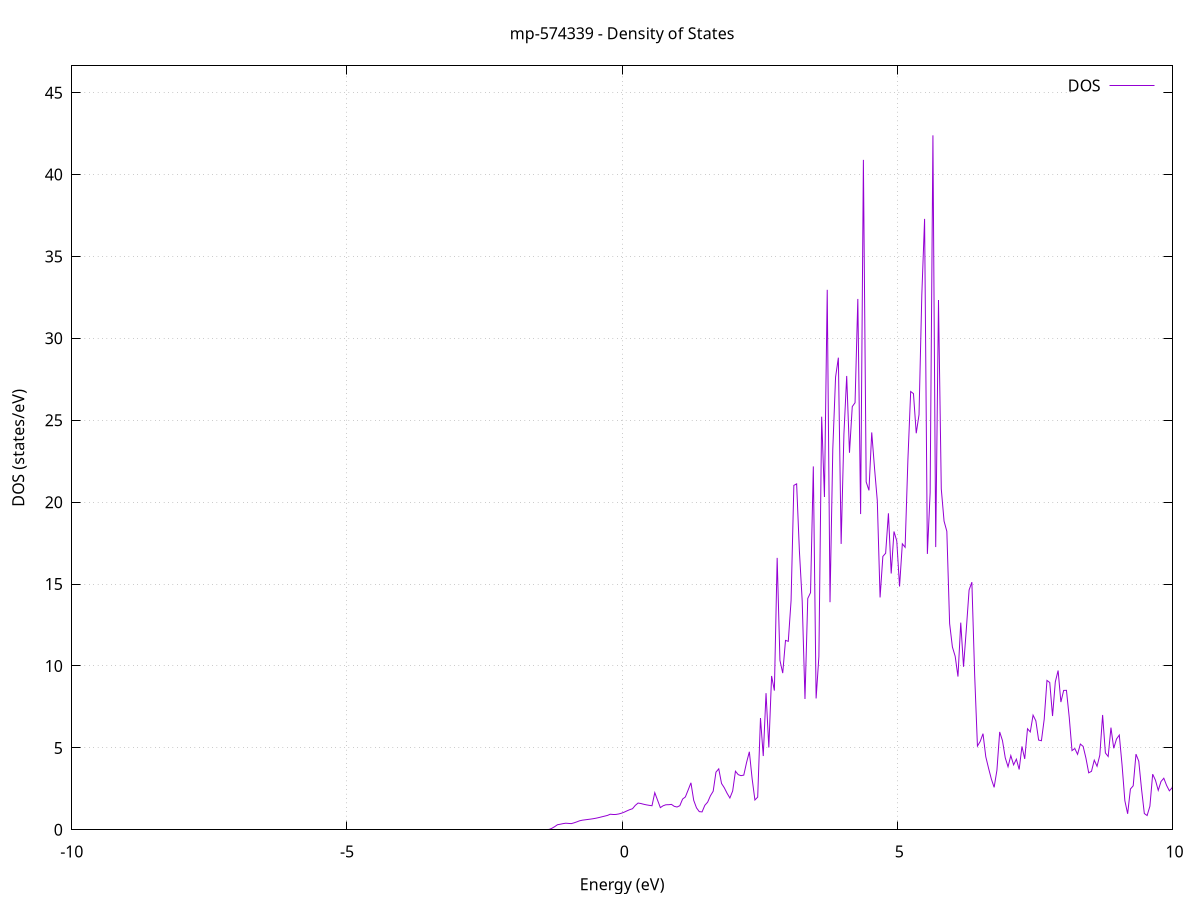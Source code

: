 set title 'mp-574339 - Density of States'
set xlabel 'Energy (eV)'
set ylabel 'DOS (states/eV)'
set grid
set xrange [-10:10]
set yrange [0:46.635]
set xzeroaxis lt -1
set terminal png size 800,600
set output 'mp-574339_dos_gnuplot.png'
plot '-' using 1:2 with lines title 'DOS'
-61.876600 0.000000
-61.826100 0.000000
-61.775500 0.000000
-61.725000 0.000000
-61.674500 0.000000
-61.623900 0.000000
-61.573400 0.000000
-61.522800 0.000000
-61.472300 0.000000
-61.421800 0.000000
-61.371200 0.000000
-61.320700 0.000000
-61.270100 0.000000
-61.219600 0.000000
-61.169000 0.000000
-61.118500 0.000000
-61.068000 0.000000
-61.017400 0.000000
-60.966900 0.000000
-60.916300 0.000000
-60.865800 0.000000
-60.815300 0.000000
-60.764700 0.000000
-60.714200 0.000000
-60.663600 0.000000
-60.613100 0.000000
-60.562500 0.000000
-60.512000 0.000000
-60.461500 0.000000
-60.410900 0.000000
-60.360400 0.000000
-60.309800 0.000000
-60.259300 0.000000
-60.208800 0.000000
-60.158200 0.000000
-60.107700 0.000000
-60.057100 0.000000
-60.006600 0.000000
-59.956000 0.000000
-59.905500 0.000000
-59.855000 0.000000
-59.804400 0.000000
-59.753900 0.000000
-59.703300 0.000000
-59.652800 0.000000
-59.602300 0.000000
-59.551700 0.000000
-59.501200 0.000000
-59.450600 0.000000
-59.400100 0.000000
-59.349500 0.000000
-59.299000 0.000000
-59.248500 0.000000
-59.197900 0.000000
-59.147400 0.000000
-59.096800 0.000000
-59.046300 0.000000
-58.995800 0.000000
-58.945200 0.000000
-58.894700 0.000000
-58.844100 0.000000
-58.793600 0.000000
-58.743000 0.000000
-58.692500 0.000000
-58.642000 0.000000
-58.591400 0.000000
-58.540900 0.000000
-58.490300 0.000000
-58.439800 0.000000
-58.389300 0.000000
-58.338700 0.000000
-58.288200 0.000000
-58.237600 0.000000
-58.187100 0.000000
-58.136500 0.000000
-58.086000 0.000000
-58.035500 0.000000
-57.984900 0.000000
-57.934400 0.000000
-57.883800 0.000000
-57.833300 0.000000
-57.782800 0.000000
-57.732200 0.000000
-57.681700 0.000000
-57.631100 0.000000
-57.580600 0.000000
-57.530000 0.000000
-57.479500 0.000000
-57.429000 0.000000
-57.378400 0.000000
-57.327900 0.000000
-57.277300 0.000000
-57.226800 0.000000
-57.176300 0.000000
-57.125700 82.430600
-57.075200 22.345100
-57.024600 146.487700
-56.974100 21.122300
-56.923500 220.171600
-56.873000 187.446900
-56.822500 0.000000
-56.771900 59.800600
-56.721400 0.000000
-56.670800 0.000000
-56.620300 0.000000
-56.569800 0.000000
-56.519200 0.000000
-56.468700 0.000000
-56.418100 0.000000
-56.367600 0.000000
-56.317000 0.000000
-56.266500 0.000000
-56.216000 0.000000
-56.165400 0.000000
-56.114900 0.000000
-56.064300 0.000000
-56.013800 0.000000
-55.963300 0.000000
-55.912700 0.000000
-55.862200 0.000000
-55.811600 0.000000
-55.761100 0.000000
-55.710500 0.000000
-55.660000 0.000000
-55.609500 0.000000
-55.558900 0.000000
-55.508400 0.000000
-55.457800 0.000000
-55.407300 0.000000
-55.356800 0.000000
-55.306200 0.000000
-55.255700 0.000000
-55.205100 0.000000
-55.154600 0.000000
-55.104000 0.000000
-55.053500 0.000000
-55.003000 0.000000
-54.952400 0.000000
-54.901900 0.000000
-54.851300 0.000000
-54.800800 0.000000
-54.750300 0.000000
-54.699700 0.000000
-54.649200 0.000000
-54.598600 0.000000
-54.548100 0.000000
-54.497500 0.000000
-54.447000 0.000000
-54.396500 0.000000
-54.345900 0.000000
-54.295400 0.000000
-54.244800 0.000000
-54.194300 0.000000
-54.143800 0.000000
-54.093200 0.000000
-54.042700 0.000000
-53.992100 0.000000
-53.941600 0.000000
-53.891000 0.000000
-53.840500 0.000000
-53.790000 0.000000
-53.739400 0.000000
-53.688900 0.000000
-53.638300 0.000000
-53.587800 0.000000
-53.537300 0.000000
-53.486700 0.000000
-53.436200 0.000000
-53.385600 0.000000
-53.335100 0.000000
-53.284500 0.000000
-53.234000 0.000000
-53.183500 0.000000
-53.132900 0.000000
-53.082400 0.000000
-53.031800 0.000000
-52.981300 0.000000
-52.930800 0.000000
-52.880200 0.000000
-52.829700 0.000000
-52.779100 0.000000
-52.728600 0.000000
-52.678000 0.000000
-52.627500 0.000000
-52.577000 0.000000
-52.526400 0.000000
-52.475900 0.000000
-52.425300 0.000000
-52.374800 0.000000
-52.324300 0.000000
-52.273700 0.000000
-52.223200 0.000000
-52.172600 0.000000
-52.122100 0.000000
-52.071500 0.000000
-52.021000 0.000000
-51.970500 0.000000
-51.919900 0.000000
-51.869400 0.000000
-51.818800 0.000000
-51.768300 0.000000
-51.717800 0.000000
-51.667200 0.000000
-51.616700 0.000000
-51.566100 0.000000
-51.515600 0.000000
-51.465000 0.000000
-51.414500 0.000000
-51.364000 0.000000
-51.313400 0.000000
-51.262900 0.000000
-51.212300 0.000000
-51.161800 0.000000
-51.111300 0.000000
-51.060700 0.000000
-51.010200 0.000000
-50.959600 0.000000
-50.909100 0.000000
-50.858500 0.000000
-50.808000 0.000000
-50.757500 0.000000
-50.706900 0.000000
-50.656400 0.000000
-50.605800 0.000000
-50.555300 0.000000
-50.504800 0.000000
-50.454200 0.000000
-50.403700 0.000000
-50.353100 0.000000
-50.302600 0.000000
-50.252000 0.000000
-50.201500 0.000000
-50.151000 0.000000
-50.100400 0.000000
-50.049900 0.000000
-49.999300 0.000000
-49.948800 0.000000
-49.898300 0.000000
-49.847700 0.000000
-49.797200 0.000000
-49.746600 0.000000
-49.696100 0.000000
-49.645500 0.000000
-49.595000 0.000000
-49.544500 0.000000
-49.493900 0.000000
-49.443400 0.000000
-49.392800 0.000000
-49.342300 0.000000
-49.291800 0.000000
-49.241200 0.000000
-49.190700 0.000000
-49.140100 0.000000
-49.089600 0.000000
-49.039000 0.000000
-48.988500 0.000000
-48.938000 0.000000
-48.887400 0.000000
-48.836900 0.000000
-48.786300 0.000000
-48.735800 0.000000
-48.685300 0.000000
-48.634700 0.000000
-48.584200 0.000000
-48.533600 0.000000
-48.483100 0.000000
-48.432500 0.000000
-48.382000 0.000000
-48.331500 0.000000
-48.280900 0.000000
-48.230400 0.000000
-48.179800 0.000000
-48.129300 0.000000
-48.078800 0.000000
-48.028200 0.000000
-47.977700 0.000000
-47.927100 0.000000
-47.876600 0.000000
-47.826000 0.000000
-47.775500 0.000000
-47.725000 0.000000
-47.674400 0.000000
-47.623900 0.000000
-47.573300 0.000000
-47.522800 0.000000
-47.472300 0.000000
-47.421700 0.000000
-47.371200 0.000000
-47.320600 0.000000
-47.270100 0.000000
-47.219500 0.000000
-47.169000 0.000000
-47.118500 0.000000
-47.067900 0.000000
-47.017400 0.000000
-46.966800 0.000000
-46.916300 0.000000
-46.865800 0.000000
-46.815200 0.000000
-46.764700 0.000000
-46.714100 0.000000
-46.663600 0.000000
-46.613000 0.000000
-46.562500 0.000000
-46.512000 0.000000
-46.461400 0.000000
-46.410900 0.000000
-46.360300 0.000000
-46.309800 0.000000
-46.259300 0.000000
-46.208700 0.000000
-46.158200 0.000000
-46.107600 0.000000
-46.057100 0.000000
-46.006500 0.000000
-45.956000 0.000000
-45.905500 0.000000
-45.854900 0.000000
-45.804400 0.000000
-45.753800 0.000000
-45.703300 0.000000
-45.652800 0.000000
-45.602200 0.000000
-45.551700 0.000000
-45.501100 0.000000
-45.450600 0.000000
-45.400000 0.000000
-45.349500 0.000000
-45.299000 0.000000
-45.248400 0.000000
-45.197900 0.000000
-45.147300 0.000000
-45.096800 0.000000
-45.046300 0.000000
-44.995700 0.000000
-44.945200 0.000000
-44.894600 0.000000
-44.844100 0.000000
-44.793500 0.000000
-44.743000 0.000000
-44.692500 0.000000
-44.641900 0.000000
-44.591400 0.000000
-44.540800 0.000000
-44.490300 0.000000
-44.439800 0.000000
-44.389200 0.000000
-44.338700 0.000000
-44.288100 0.000000
-44.237600 0.000000
-44.187000 0.000000
-44.136500 0.000000
-44.086000 0.000000
-44.035400 0.000000
-43.984900 0.000000
-43.934300 0.000000
-43.883800 0.000000
-43.833300 0.000000
-43.782700 0.000000
-43.732200 0.000000
-43.681600 0.000000
-43.631100 0.000000
-43.580500 0.000000
-43.530000 0.000000
-43.479500 0.000000
-43.428900 0.000000
-43.378400 0.000000
-43.327800 0.000000
-43.277300 0.000000
-43.226800 0.000000
-43.176200 0.000000
-43.125700 0.000000
-43.075100 0.000000
-43.024600 0.000000
-42.974000 0.000000
-42.923500 0.000000
-42.873000 0.000000
-42.822400 0.000000
-42.771900 0.000000
-42.721300 0.000000
-42.670800 0.000000
-42.620300 0.000000
-42.569700 0.000000
-42.519200 0.000000
-42.468600 0.000000
-42.418100 0.000000
-42.367500 0.000000
-42.317000 0.000000
-42.266500 0.000000
-42.215900 0.000000
-42.165400 0.000000
-42.114800 0.000000
-42.064300 0.000000
-42.013800 0.000000
-41.963200 0.000000
-41.912700 0.000000
-41.862100 0.000000
-41.811600 0.000000
-41.761000 0.000000
-41.710500 0.000000
-41.660000 0.000000
-41.609400 0.000000
-41.558900 0.000000
-41.508300 0.000000
-41.457800 0.000000
-41.407300 0.000000
-41.356700 0.000000
-41.306200 0.000000
-41.255600 0.000000
-41.205100 0.000000
-41.154500 0.000000
-41.104000 0.000000
-41.053500 0.000000
-41.002900 0.000000
-40.952400 0.000000
-40.901800 0.000000
-40.851300 0.000000
-40.800800 0.000000
-40.750200 0.000000
-40.699700 0.000000
-40.649100 0.000000
-40.598600 0.000000
-40.548000 0.000000
-40.497500 0.000000
-40.447000 0.000000
-40.396400 0.000000
-40.345900 0.000000
-40.295300 0.000000
-40.244800 0.000000
-40.194300 0.000000
-40.143700 0.000000
-40.093200 0.000000
-40.042600 0.000000
-39.992100 0.000000
-39.941500 0.000000
-39.891000 0.000000
-39.840500 0.000000
-39.789900 0.000000
-39.739400 0.000000
-39.688800 0.000000
-39.638300 0.000000
-39.587800 0.000000
-39.537200 0.000000
-39.486700 0.000000
-39.436100 0.000000
-39.385600 0.000000
-39.335000 0.000000
-39.284500 0.000000
-39.234000 0.000000
-39.183400 0.000000
-39.132900 0.000000
-39.082300 0.000000
-39.031800 0.000000
-38.981300 0.000000
-38.930700 0.000000
-38.880200 0.000000
-38.829600 0.000000
-38.779100 0.000000
-38.728500 0.000000
-38.678000 0.000000
-38.627500 0.000000
-38.576900 0.000000
-38.526400 0.000000
-38.475800 0.000000
-38.425300 0.000000
-38.374800 0.000000
-38.324200 0.000000
-38.273700 0.000000
-38.223100 0.000000
-38.172600 0.000000
-38.122000 0.000000
-38.071500 0.000000
-38.021000 0.000000
-37.970400 0.000000
-37.919900 0.000000
-37.869300 0.000000
-37.818800 0.000000
-37.768300 0.000000
-37.717700 0.000000
-37.667200 0.000000
-37.616600 0.000000
-37.566100 0.000000
-37.515500 0.000000
-37.465000 0.000000
-37.414500 0.000000
-37.363900 0.000000
-37.313400 0.000000
-37.262800 0.000000
-37.212300 0.000000
-37.161800 0.000000
-37.111200 0.000000
-37.060700 0.000000
-37.010100 0.000000
-36.959600 0.000000
-36.909000 0.000000
-36.858500 0.000000
-36.808000 0.000000
-36.757400 0.000000
-36.706900 0.000000
-36.656300 0.000000
-36.605800 0.000000
-36.555300 0.000000
-36.504700 0.000000
-36.454200 0.000000
-36.403600 0.000000
-36.353100 0.000000
-36.302500 0.000000
-36.252000 0.000000
-36.201500 0.000000
-36.150900 0.000000
-36.100400 0.000000
-36.049800 0.000000
-35.999300 0.000000
-35.948800 0.000000
-35.898200 0.000000
-35.847700 0.000000
-35.797100 0.000000
-35.746600 0.000000
-35.696000 35.439000
-35.645500 33.627000
-35.595000 0.000000
-35.544400 0.000000
-35.493900 0.000000
-35.443300 0.000000
-35.392800 0.000000
-35.342300 0.000000
-35.291700 0.000000
-35.241200 0.000000
-35.190600 0.000000
-35.140100 0.000000
-35.089500 0.000000
-35.039000 0.000000
-34.988500 0.000000
-34.937900 0.000000
-34.887400 0.000000
-34.836800 0.000000
-34.786300 0.000000
-34.735800 0.000000
-34.685200 0.000000
-34.634700 0.000000
-34.584100 0.000000
-34.533600 0.000000
-34.483000 0.000000
-34.432500 0.000000
-34.382000 0.000000
-34.331400 0.000000
-34.280900 0.000000
-34.230300 0.000000
-34.179800 0.000000
-34.129300 0.000000
-34.078700 0.000000
-34.028200 0.000000
-33.977600 0.000000
-33.927100 0.000000
-33.876500 0.000000
-33.826000 0.000000
-33.775500 0.000000
-33.724900 0.000000
-33.674400 0.000000
-33.623800 0.000000
-33.573300 0.000000
-33.522800 0.000000
-33.472200 0.000000
-33.421700 0.000000
-33.371100 0.000000
-33.320600 0.000000
-33.270000 0.000000
-33.219500 0.000000
-33.169000 0.000000
-33.118400 0.000000
-33.067900 0.000000
-33.017300 0.000000
-32.966800 0.000000
-32.916300 0.000000
-32.865700 0.000000
-32.815200 0.000000
-32.764600 0.000000
-32.714100 0.000000
-32.663500 0.000000
-32.613000 0.000000
-32.562500 0.000000
-32.511900 0.000000
-32.461400 0.000000
-32.410800 0.000000
-32.360300 0.000000
-32.309800 0.000000
-32.259200 0.000000
-32.208700 0.000000
-32.158100 0.000000
-32.107600 0.000000
-32.057000 0.000000
-32.006500 0.000000
-31.956000 0.000000
-31.905400 0.000000
-31.854900 0.000000
-31.804300 0.000000
-31.753800 0.000000
-31.703300 0.000000
-31.652700 0.000000
-31.602200 0.000000
-31.551600 0.000000
-31.501100 0.000000
-31.450500 0.000000
-31.400000 0.000000
-31.349500 0.000000
-31.298900 0.000000
-31.248400 0.000000
-31.197800 0.000000
-31.147300 0.000000
-31.096800 0.000000
-31.046200 0.000000
-30.995700 0.000000
-30.945100 0.000000
-30.894600 0.000000
-30.844000 0.000000
-30.793500 0.000000
-30.743000 0.000000
-30.692400 0.000000
-30.641900 0.000000
-30.591300 0.000000
-30.540800 0.000000
-30.490300 0.000000
-30.439700 0.000000
-30.389200 0.000000
-30.338600 0.000000
-30.288100 0.000000
-30.237500 0.000000
-30.187000 0.000000
-30.136500 0.000000
-30.085900 0.000000
-30.035400 0.000000
-29.984800 0.000000
-29.934300 0.000000
-29.883800 0.000000
-29.833200 0.000000
-29.782700 0.000000
-29.732100 0.000000
-29.681600 0.000000
-29.631000 0.000000
-29.580500 0.000000
-29.530000 0.000000
-29.479400 0.000000
-29.428900 0.000000
-29.378300 0.000000
-29.327800 0.000000
-29.277300 0.000000
-29.226700 0.000000
-29.176200 0.000000
-29.125600 0.000000
-29.075100 0.000000
-29.024500 0.000000
-28.974000 0.000000
-28.923500 0.000000
-28.872900 0.000000
-28.822400 0.000000
-28.771800 0.000000
-28.721300 0.000000
-28.670800 0.000000
-28.620200 0.000000
-28.569700 0.000000
-28.519100 0.000000
-28.468600 0.000000
-28.418000 0.000000
-28.367500 0.000000
-28.317000 0.000000
-28.266400 0.000000
-28.215900 0.000000
-28.165300 0.000000
-28.114800 0.000000
-28.064300 0.000000
-28.013700 0.000000
-27.963200 0.000000
-27.912600 0.000000
-27.862100 0.000000
-27.811500 0.000000
-27.761000 0.000000
-27.710500 0.000000
-27.659900 0.000000
-27.609400 0.000000
-27.558800 0.000000
-27.508300 0.000000
-27.457800 0.000000
-27.407200 0.000000
-27.356700 0.000000
-27.306100 0.000000
-27.255600 0.000000
-27.205000 0.000000
-27.154500 0.000000
-27.104000 0.000000
-27.053400 0.000000
-27.002900 0.000000
-26.952300 0.000000
-26.901800 0.000000
-26.851300 0.000000
-26.800700 0.000000
-26.750200 0.000000
-26.699600 0.000000
-26.649100 0.000000
-26.598500 0.000000
-26.548000 0.000000
-26.497500 0.000000
-26.446900 0.000000
-26.396400 0.000000
-26.345800 0.000000
-26.295300 0.000000
-26.244800 0.000000
-26.194200 0.000000
-26.143700 0.000000
-26.093100 0.000000
-26.042600 0.000000
-25.992000 0.000000
-25.941500 0.000000
-25.891000 0.000000
-25.840400 0.000000
-25.789900 0.000000
-25.739300 0.000000
-25.688800 0.000000
-25.638300 0.000000
-25.587700 0.000000
-25.537200 0.000000
-25.486600 0.000000
-25.436100 0.000000
-25.385500 0.000000
-25.335000 0.000000
-25.284500 0.000000
-25.233900 0.000000
-25.183400 0.000000
-25.132800 0.000000
-25.082300 0.000000
-25.031800 0.000000
-24.981200 0.000000
-24.930700 0.000000
-24.880100 0.000000
-24.829600 0.000000
-24.779000 0.000000
-24.728500 0.000000
-24.678000 0.000000
-24.627400 0.000000
-24.576900 0.000000
-24.526300 0.000000
-24.475800 0.000000
-24.425300 0.000000
-24.374700 0.000000
-24.324200 0.000000
-24.273600 0.000000
-24.223100 0.000000
-24.172500 0.000000
-24.122000 0.000000
-24.071500 0.000000
-24.020900 0.000000
-23.970400 0.000000
-23.919800 0.000000
-23.869300 0.000000
-23.818800 0.000000
-23.768200 0.000000
-23.717700 0.000000
-23.667100 0.000000
-23.616600 0.000000
-23.566000 0.000000
-23.515500 0.000000
-23.465000 0.000000
-23.414400 0.000000
-23.363900 0.000000
-23.313300 0.000000
-23.262800 0.000000
-23.212300 0.000000
-23.161700 0.000000
-23.111200 0.000000
-23.060600 0.000000
-23.010100 0.000000
-22.959500 0.000000
-22.909000 0.000000
-22.858500 0.000000
-22.807900 0.000000
-22.757400 0.000000
-22.706800 0.000000
-22.656300 0.000000
-22.605800 0.000000
-22.555200 0.000000
-22.504700 0.000000
-22.454100 0.000000
-22.403600 0.000000
-22.353000 0.000000
-22.302500 0.000000
-22.252000 0.000000
-22.201400 0.000000
-22.150900 0.000000
-22.100300 0.000000
-22.049800 0.000000
-21.999300 0.000000
-21.948700 0.000000
-21.898200 0.000000
-21.847600 0.000000
-21.797100 0.000000
-21.746500 0.000000
-21.696000 0.000000
-21.645500 0.000000
-21.594900 0.000000
-21.544400 0.000000
-21.493800 0.000000
-21.443300 0.000000
-21.392800 0.000000
-21.342200 0.000000
-21.291700 0.000000
-21.241100 0.000000
-21.190600 0.000000
-21.140000 0.000000
-21.089500 0.000000
-21.039000 0.000000
-20.988400 0.000000
-20.937900 0.000000
-20.887300 0.000000
-20.836800 0.000000
-20.786300 0.000000
-20.735700 0.000000
-20.685200 0.000000
-20.634600 0.000000
-20.584100 0.000000
-20.533500 0.000000
-20.483000 0.000000
-20.432500 0.000000
-20.381900 0.000000
-20.331400 0.000000
-20.280800 0.000000
-20.230300 0.000000
-20.179800 0.000000
-20.129200 0.000000
-20.078700 0.000000
-20.028100 0.000000
-19.977600 0.000000
-19.927000 0.000000
-19.876500 0.000000
-19.826000 0.000000
-19.775400 0.000000
-19.724900 0.000000
-19.674300 0.000000
-19.623800 0.000000
-19.573300 0.000000
-19.522700 0.000000
-19.472200 0.000000
-19.421600 0.000000
-19.371100 0.000000
-19.320500 0.000000
-19.270000 0.000000
-19.219500 0.000000
-19.168900 0.000000
-19.118400 0.000000
-19.067800 0.000000
-19.017300 0.000000
-18.966800 0.000000
-18.916200 0.000000
-18.865700 0.000000
-18.815100 0.000000
-18.764600 0.000000
-18.714000 0.000000
-18.663500 0.000000
-18.613000 0.000000
-18.562400 0.000000
-18.511900 0.000000
-18.461300 0.000000
-18.410800 0.000000
-18.360300 0.000000
-18.309700 0.000000
-18.259200 0.000000
-18.208600 0.000000
-18.158100 0.000000
-18.107500 0.000000
-18.057000 0.000000
-18.006500 0.000000
-17.955900 0.000000
-17.905400 0.000000
-17.854800 0.000000
-17.804300 0.000000
-17.753800 0.000000
-17.703200 0.000000
-17.652700 0.000000
-17.602100 0.000000
-17.551600 0.000000
-17.501000 0.000000
-17.450500 0.000000
-17.400000 0.000000
-17.349400 0.000000
-17.298900 0.000000
-17.248300 0.000000
-17.197800 0.000000
-17.147300 0.000000
-17.096700 0.000000
-17.046200 0.000000
-16.995600 0.000000
-16.945100 0.000000
-16.894500 0.000000
-16.844000 0.000000
-16.793500 0.000000
-16.742900 0.000000
-16.692400 0.000000
-16.641800 0.000000
-16.591300 0.000000
-16.540800 0.000000
-16.490200 0.000000
-16.439700 0.000000
-16.389100 0.000000
-16.338600 0.000000
-16.288000 0.000000
-16.237500 0.000000
-16.187000 10.762400
-16.136400 46.550200
-16.085900 0.000000
-16.035300 11.425900
-15.984800 3.787100
-15.934300 0.000000
-15.883700 6.487700
-15.833200 14.628400
-15.782600 10.340100
-15.732100 14.123300
-15.681500 68.125100
-15.631000 34.421800
-15.580500 39.378000
-15.529900 0.000000
-15.479400 0.000000
-15.428800 0.000000
-15.378300 0.000000
-15.327800 0.000000
-15.277200 0.000000
-15.226700 0.000000
-15.176100 0.000000
-15.125600 0.000000
-15.075000 0.000000
-15.024500 0.000000
-14.974000 0.000000
-14.923400 0.000000
-14.872900 0.000000
-14.822300 0.000000
-14.771800 0.000000
-14.721300 0.000000
-14.670700 0.000000
-14.620200 0.000000
-14.569600 0.000000
-14.519100 0.000000
-14.468500 0.000000
-14.418000 0.000000
-14.367500 0.000000
-14.316900 0.000000
-14.266400 0.000000
-14.215800 0.000000
-14.165300 0.000000
-14.114800 0.000000
-14.064200 0.000000
-14.013700 0.000000
-13.963100 0.000000
-13.912600 0.000000
-13.862000 0.000000
-13.811500 0.000000
-13.761000 0.000000
-13.710400 0.000000
-13.659900 0.000000
-13.609300 0.000000
-13.558800 0.000000
-13.508300 0.000000
-13.457700 0.000000
-13.407200 0.000000
-13.356600 0.000000
-13.306100 0.000000
-13.255500 0.000000
-13.205000 0.000000
-13.154500 0.000000
-13.103900 0.000000
-13.053400 0.000000
-13.002800 0.000000
-12.952300 0.000000
-12.901800 0.000000
-12.851200 0.000000
-12.800700 0.000000
-12.750100 0.000000
-12.699600 0.000000
-12.649000 0.000000
-12.598500 0.000000
-12.548000 0.000000
-12.497400 0.000000
-12.446900 0.000000
-12.396300 0.000000
-12.345800 0.000000
-12.295300 0.000000
-12.244700 0.000000
-12.194200 0.000000
-12.143600 0.000000
-12.093100 0.000000
-12.042500 0.000000
-11.992000 0.000000
-11.941500 0.000000
-11.890900 0.000000
-11.840400 0.000000
-11.789800 0.000000
-11.739300 0.000000
-11.688800 0.000000
-11.638200 0.000000
-11.587700 0.000000
-11.537100 0.000000
-11.486600 0.000000
-11.436000 0.000000
-11.385500 0.000000
-11.335000 0.000000
-11.284400 0.000000
-11.233900 0.000000
-11.183300 0.000000
-11.132800 0.000000
-11.082300 0.000000
-11.031700 0.000000
-10.981200 0.000000
-10.930600 0.000000
-10.880100 0.000000
-10.829500 0.000000
-10.779000 0.000000
-10.728500 0.000000
-10.677900 0.000000
-10.627400 0.000000
-10.576800 0.000000
-10.526300 0.000000
-10.475800 0.000000
-10.425200 0.000000
-10.374700 0.000000
-10.324100 0.000000
-10.273600 0.000000
-10.223000 0.000000
-10.172500 0.000000
-10.122000 0.000000
-10.071400 0.000000
-10.020900 0.000000
-9.970300 0.000000
-9.919800 0.000000
-9.869300 0.000000
-9.818700 0.000000
-9.768200 0.000000
-9.717600 0.000000
-9.667100 0.000000
-9.616500 0.000000
-9.566000 0.000000
-9.515500 0.000000
-9.464900 0.000000
-9.414400 0.000000
-9.363800 0.000000
-9.313300 0.000000
-9.262800 0.000000
-9.212200 0.000000
-9.161700 0.000000
-9.111100 0.000000
-9.060600 0.000000
-9.010000 0.000000
-8.959500 0.000000
-8.909000 0.000000
-8.858400 0.000000
-8.807900 0.000000
-8.757300 0.000000
-8.706800 0.000000
-8.656300 0.000000
-8.605700 0.000000
-8.555200 0.000000
-8.504600 0.000000
-8.454100 0.000000
-8.403500 0.000000
-8.353000 0.000000
-8.302500 0.000000
-8.251900 0.000000
-8.201400 0.000000
-8.150800 0.000000
-8.100300 0.000000
-8.049800 0.000000
-7.999200 0.000000
-7.948700 0.000000
-7.898100 0.000000
-7.847600 0.000000
-7.797000 0.000000
-7.746500 0.000000
-7.696000 0.000000
-7.645400 0.000000
-7.594900 0.000000
-7.544300 0.000000
-7.493800 0.000000
-7.443300 0.000000
-7.392700 0.000000
-7.342200 0.000000
-7.291600 0.000000
-7.241100 0.000000
-7.190500 0.000000
-7.140000 0.000000
-7.089500 0.000000
-7.038900 0.000000
-6.988400 0.000000
-6.937800 0.000000
-6.887300 0.000000
-6.836800 0.000000
-6.786200 0.000000
-6.735700 0.000000
-6.685100 0.000000
-6.634600 0.000000
-6.584000 0.000000
-6.533500 0.000000
-6.483000 0.000000
-6.432400 0.000000
-6.381900 0.000000
-6.331300 0.000000
-6.280800 0.000000
-6.230300 0.000000
-6.179700 0.000000
-6.129200 0.000000
-6.078600 0.000000
-6.028100 0.000000
-5.977500 0.000000
-5.927000 0.000000
-5.876500 0.000000
-5.825900 0.000000
-5.775400 0.000000
-5.724800 0.000000
-5.674300 0.000000
-5.623800 0.000000
-5.573200 0.000000
-5.522700 0.000000
-5.472100 0.000000
-5.421600 0.000000
-5.371000 0.000000
-5.320500 0.000000
-5.270000 0.000000
-5.219400 0.000000
-5.168900 0.000000
-5.118300 0.000000
-5.067800 0.000000
-5.017300 0.000000
-4.966700 0.000000
-4.916200 0.000000
-4.865600 0.000000
-4.815100 0.000000
-4.764500 0.000000
-4.714000 0.000000
-4.663500 0.000000
-4.612900 0.000000
-4.562400 0.000000
-4.511800 0.000000
-4.461300 0.000000
-4.410800 0.000000
-4.360200 0.000000
-4.309700 0.000000
-4.259100 0.000000
-4.208600 0.000000
-4.158000 0.000000
-4.107500 0.000000
-4.057000 0.000000
-4.006400 0.000000
-3.955900 0.000000
-3.905300 0.000000
-3.854800 0.000000
-3.804300 0.000000
-3.753700 0.000000
-3.703200 0.000000
-3.652600 0.000000
-3.602100 0.000000
-3.551500 0.000000
-3.501000 0.000000
-3.450500 0.000000
-3.399900 0.000000
-3.349400 0.000000
-3.298800 0.000000
-3.248300 0.000000
-3.197800 0.000000
-3.147200 0.000000
-3.096700 0.000000
-3.046100 0.000000
-2.995600 0.000000
-2.945000 0.000000
-2.894500 0.000000
-2.844000 0.000000
-2.793400 0.000000
-2.742900 0.000000
-2.692300 0.000000
-2.641800 0.000000
-2.591300 0.000000
-2.540700 0.000000
-2.490200 0.000000
-2.439600 0.000000
-2.389100 0.000000
-2.338500 0.000000
-2.288000 0.000000
-2.237500 0.000000
-2.186900 0.000000
-2.136400 0.000000
-2.085800 0.000000
-2.035300 0.000000
-1.984800 0.000000
-1.934200 0.000000
-1.883700 0.000000
-1.833100 0.000000
-1.782600 0.000000
-1.732000 0.000000
-1.681500 0.000000
-1.631000 0.000000
-1.580400 0.000000
-1.529900 0.000000
-1.479300 0.000000
-1.428800 0.000000
-1.378300 0.000000
-1.327700 0.021200
-1.277200 0.090600
-1.226600 0.188300
-1.176100 0.307000
-1.125500 0.338400
-1.075000 0.374700
-1.024500 0.400600
-0.973900 0.387700
-0.923400 0.376100
-0.872800 0.425400
-0.822300 0.484400
-0.771800 0.549700
-0.721200 0.586300
-0.670700 0.609400
-0.620100 0.631400
-0.569600 0.652800
-0.519000 0.679900
-0.468500 0.711200
-0.418000 0.749700
-0.367400 0.792600
-0.316900 0.834300
-0.266300 0.876900
-0.215800 0.948800
-0.165300 0.934100
-0.114700 0.934700
-0.064200 0.964300
-0.013600 1.010800
0.036900 1.074400
0.087500 1.154400
0.138000 1.228100
0.188500 1.285600
0.239100 1.490600
0.289600 1.631000
0.340200 1.603400
0.390700 1.558400
0.441200 1.521300
0.491800 1.491400
0.542300 1.467600
0.592900 2.264800
0.643400 1.809300
0.694000 1.353100
0.744500 1.465200
0.795000 1.527400
0.845600 1.530100
0.896100 1.549800
0.946700 1.431300
0.997200 1.389400
1.047700 1.468600
1.098300 1.872900
1.148800 2.004600
1.199400 2.429000
1.249900 2.868200
1.300500 1.798000
1.351000 1.337700
1.401500 1.107700
1.452100 1.090300
1.502600 1.494500
1.553200 1.685100
1.603700 2.073800
1.654200 2.353100
1.704800 3.519400
1.755300 3.719700
1.805900 2.827000
1.856400 2.563700
1.907000 2.226500
1.957500 1.940200
2.008000 2.366200
2.058600 3.575600
2.109100 3.366300
2.159700 3.303200
2.210200 3.337100
2.260700 4.106900
2.311300 4.763100
2.361800 3.119700
2.412400 1.818600
2.462900 1.995200
2.513500 6.823200
2.564000 4.500800
2.614500 8.341500
2.665100 5.022800
2.715600 9.390000
2.766200 8.496000
2.816700 16.598500
2.867200 10.340100
2.917800 9.564200
2.968300 11.561500
3.018900 11.505500
3.069400 13.986700
3.120000 21.025000
3.170500 21.118600
3.221000 16.999300
3.271600 13.969400
3.322100 7.984400
3.372700 14.122800
3.423200 14.477200
3.473700 22.182900
3.524300 8.016000
3.574800 10.576000
3.625400 25.218000
3.675900 20.317100
3.726500 32.964900
3.777000 13.894600
3.827500 23.232300
3.878100 27.636400
3.928600 28.821200
3.979200 17.451700
4.029700 24.161300
4.080200 27.703800
4.130800 23.013800
4.181300 25.834900
4.231900 26.070600
4.282400 32.404800
4.333000 19.273600
4.383500 40.898400
4.434000 21.234400
4.484600 20.720500
4.535100 24.258000
4.585700 22.079500
4.636200 20.088700
4.686700 14.184100
4.737300 16.689100
4.787800 16.882400
4.838400 19.318800
4.888900 15.644400
4.939500 18.210600
4.990000 17.633200
5.040500 14.852900
5.091100 17.458300
5.141600 17.245100
5.192200 22.576200
5.242700 26.756100
5.293200 26.627600
5.343800 24.207000
5.394300 25.340700
5.444900 32.643100
5.495400 37.294200
5.546000 16.840000
5.596500 20.583800
5.647000 42.395600
5.697600 17.258700
5.748100 32.343100
5.798700 20.812200
5.849200 18.843400
5.899700 18.219900
5.950300 12.588100
6.000800 11.160800
6.051400 10.589600
6.101900 9.352300
6.152500 12.645000
6.203000 9.949900
6.253500 12.228700
6.304100 14.636700
6.354600 15.117500
6.405200 9.455100
6.455700 5.109300
6.506200 5.396500
6.556800 5.867800
6.607300 4.461200
6.657900 3.756800
6.708400 3.100700
6.759000 2.590100
6.809500 3.629600
6.860000 5.973000
6.910600 5.444400
6.961100 4.394400
7.011700 3.846100
7.062200 4.529600
7.112700 3.963000
7.163300 4.311000
7.213800 3.680400
7.264400 5.087600
7.314900 4.327000
7.365500 6.166400
7.416000 5.973200
7.466500 6.997800
7.517100 6.651200
7.567600 5.477100
7.618200 5.435300
7.668700 6.742600
7.719200 9.118000
7.769800 8.989800
7.820300 6.945800
7.870900 9.032200
7.921400 9.723000
7.972000 7.796600
8.022500 8.507100
8.073000 8.513100
8.123600 6.867700
8.174100 4.833100
8.224700 4.959500
8.275200 4.605900
8.325700 5.232700
8.376300 5.091000
8.426800 4.379800
8.477400 3.477100
8.527900 3.568200
8.578500 4.249700
8.629000 3.877100
8.679500 4.558300
8.730100 7.008200
8.780600 4.691100
8.831200 4.474000
8.881700 6.236300
8.932200 4.974800
8.982800 5.542900
9.033300 5.782800
9.083900 3.941700
9.134400 1.776200
9.185000 0.974600
9.235500 2.488100
9.286000 2.683000
9.336600 4.618500
9.387100 4.185200
9.437700 2.473100
9.488200 0.991600
9.538700 0.869500
9.589300 1.436200
9.639800 3.395300
9.690400 3.027200
9.740900 2.409100
9.791500 2.948000
9.842000 3.146600
9.892500 2.710900
9.943100 2.377900
9.993600 2.562400
10.044200 3.403200
10.094700 4.602900
10.145200 6.540000
10.195800 3.333200
10.246300 1.553500
10.296900 1.139600
10.347400 1.698900
10.398000 2.305300
10.448500 4.307700
10.499000 3.514100
10.549600 3.310000
10.600100 4.179900
10.650700 4.548500
10.701200 5.214600
10.751700 4.150500
10.802300 5.416600
10.852800 5.271800
10.903400 7.144500
10.953900 4.779300
11.004500 4.198400
11.055000 2.953400
11.105500 3.596100
11.156100 5.861000
11.206600 5.423100
11.257200 5.437000
11.307700 4.957700
11.358200 3.309200
11.408800 3.590200
11.459300 4.002500
11.509900 4.974400
11.560400 4.217100
11.611000 3.695200
11.661500 2.922500
11.712000 2.462200
11.762600 2.153200
11.813100 2.940900
11.863700 3.823500
11.914200 6.117800
11.964700 4.771100
12.015300 2.511200
12.065800 2.205800
12.116400 2.998000
12.166900 4.008100
12.217500 3.253200
12.268000 2.934800
12.318500 2.430000
12.369100 2.621300
12.419600 2.583800
12.470200 2.601300
12.520700 3.594700
12.571200 2.723700
12.621800 1.892900
12.672300 1.567600
12.722900 1.389700
12.773400 1.252600
12.824000 1.156800
12.874500 1.072300
12.925000 0.996500
12.975600 0.937100
13.026100 1.262900
13.076700 1.173100
13.127200 2.486000
13.177700 3.735600
13.228300 4.132500
13.278800 1.821600
13.329400 1.516500
13.379900 1.387200
13.430500 1.434200
13.481000 2.033200
13.531500 2.423200
13.582100 1.730200
13.632600 3.505400
13.683200 3.528600
13.733700 3.703700
13.784200 3.504300
13.834800 2.972100
13.885300 2.618300
13.935900 2.497300
13.986400 2.116900
14.037000 1.762300
14.087500 1.653800
14.138000 1.814400
14.188600 2.755000
14.239100 3.832000
14.289700 4.372600
14.340200 4.328200
14.390700 4.283800
14.441300 4.155300
14.491800 4.189400
14.542400 4.078800
14.592900 3.995700
14.643500 4.830700
14.694000 5.582500
14.744500 4.027200
14.795100 4.258100
14.845600 4.138600
14.896200 3.715600
14.946700 3.719800
14.997200 4.101300
15.047800 4.675000
15.098300 3.802300
15.148900 3.471800
15.199400 3.493300
15.250000 4.249600
15.300500 5.270200
15.351000 4.348900
15.401600 3.793100
15.452100 5.019100
15.502700 5.100100
15.553200 4.835900
15.603700 4.344600
15.654300 3.354900
15.704800 4.489000
15.755400 4.816800
15.805900 4.685400
15.856500 4.510400
15.907000 3.944100
15.957500 3.740700
16.008100 3.825700
16.058600 4.405900
16.109200 4.572200
16.159700 3.976000
16.210200 4.485400
16.260800 4.423100
16.311300 5.248500
16.361900 4.741300
16.412400 4.702500
16.463000 4.666200
16.513500 4.832700
16.564000 4.460700
16.614600 4.182300
16.665100 3.720600
16.715700 4.386200
16.766200 4.825800
16.816700 3.968100
16.867300 4.437400
16.917800 5.083100
16.968400 4.610000
17.018900 4.301700
17.069500 4.263800
17.120000 4.510700
17.170500 3.870100
17.221100 6.524000
17.271600 7.319700
17.322200 3.641100
17.372700 3.480200
17.423200 4.152900
17.473800 4.317200
17.524300 4.380700
17.574900 4.170700
17.625400 3.828800
17.676000 3.353700
17.726500 4.720300
17.777000 7.351800
17.827600 5.416100
17.878100 4.382700
17.928700 3.837400
17.979200 4.036500
18.029700 4.652200
18.080300 5.733000
18.130800 4.718800
18.181400 4.230700
18.231900 3.756700
18.282500 3.037600
18.333000 3.354900
18.383500 5.716900
18.434100 4.323500
18.484600 4.165400
18.535200 4.810200
18.585700 4.617800
18.636200 4.037200
18.686800 3.458600
18.737300 5.105700
18.787900 4.747000
18.838400 4.259000
18.889000 4.044000
18.939500 4.078200
18.990000 3.910100
19.040600 3.877800
19.091100 3.930000
19.141700 3.872500
19.192200 4.026600
19.242700 4.293400
19.293300 4.206500
19.343800 4.118400
19.394400 3.872600
19.444900 4.110200
19.495500 3.727600
19.546000 4.023300
19.596500 4.574700
19.647100 3.871300
19.697600 3.906900
19.748200 3.506700
19.798700 3.210400
19.849200 3.273200
19.899800 3.509600
19.950300 3.401200
20.000900 3.929800
20.051400 4.408900
20.102000 3.674900
20.152500 3.583000
20.203000 3.685000
20.253600 4.698500
20.304100 4.385000
20.354700 4.188000
20.405200 4.505900
20.455700 3.919800
20.506300 3.478300
20.556800 3.817600
20.607400 3.360000
20.657900 3.713200
20.708500 4.341600
20.759000 4.470100
20.809500 4.536300
20.860100 4.062100
20.910600 3.926100
20.961200 4.370700
21.011700 4.343600
21.062200 4.150600
21.112800 3.690500
21.163300 4.770500
21.213900 4.288600
21.264400 4.512400
21.315000 4.003600
21.365500 3.724800
21.416000 3.489000
21.466600 3.943100
21.517100 4.779100
21.567700 5.048600
21.618200 4.868400
21.668700 5.454400
21.719300 5.389900
21.769800 5.810800
21.820400 5.869900
21.870900 4.553200
21.921500 3.907600
21.972000 3.418400
22.022500 3.486000
22.073100 3.568900
22.123600 4.662200
22.174200 4.133400
22.224700 3.883500
22.275200 3.985700
22.325800 3.739800
22.376300 2.959100
22.426900 3.019400
22.477400 3.021200
22.528000 3.585800
22.578500 3.847400
22.629000 5.208500
22.679600 4.972900
22.730100 3.582800
22.780700 3.569700
22.831200 3.607600
22.881700 4.005600
22.932300 5.136700
22.982800 4.409800
23.033400 5.278400
23.083900 5.199400
23.134500 5.029800
23.185000 4.262200
23.235500 4.064000
23.286100 4.129000
23.336600 4.662700
23.387200 5.801000
23.437700 4.314500
23.488200 4.079900
23.538800 4.954400
23.589300 5.400800
23.639900 4.068000
23.690400 4.872000
23.741000 4.380400
23.791500 4.974300
23.842000 5.422500
23.892600 4.535400
23.943100 4.153200
23.993700 3.883300
24.044200 3.749900
24.094700 4.220300
24.145300 3.513700
24.195800 4.335200
24.246400 4.478900
24.296900 4.922000
24.347500 4.741700
24.398000 4.237400
24.448500 4.623500
24.499100 5.352000
24.549600 5.368800
24.600200 4.341700
24.650700 3.956000
24.701200 4.389600
24.751800 4.442900
24.802300 4.099900
24.852900 4.171400
24.903400 4.906900
24.954000 4.519400
25.004500 4.194700
25.055000 3.916100
25.105600 3.798800
25.156100 3.839200
25.206700 4.166800
25.257200 3.796400
25.307700 3.836100
25.358300 4.458100
25.408800 4.875900
25.459400 4.988400
25.509900 4.430700
25.560500 4.251400
25.611000 4.192600
25.661500 3.968500
25.712100 4.064100
25.762600 4.386200
25.813200 4.812600
25.863700 4.745100
25.914200 4.023000
25.964800 4.351300
26.015300 4.728700
26.065900 5.262000
26.116400 5.163300
26.167000 5.088100
26.217500 4.459300
26.268000 4.041200
26.318600 3.927600
26.369100 4.122200
26.419700 4.933200
26.470200 4.556700
26.520700 4.154500
26.571300 4.479200
26.621800 4.284600
26.672400 4.097600
26.722900 4.078900
26.773500 4.562700
26.824000 4.127200
26.874500 3.941900
26.925100 3.824900
26.975600 3.473100
27.026200 3.821300
27.076700 5.855200
27.127200 5.555400
27.177800 4.618100
27.228300 4.670400
27.278900 4.478000
27.329400 4.302400
27.380000 4.089900
27.430500 5.015400
27.481000 4.437600
27.531600 4.100500
27.582100 4.787700
27.632700 4.091200
27.683200 3.777800
27.733700 3.764500
27.784300 4.275000
27.834800 4.657300
27.885400 5.374200
27.935900 5.876600
27.986500 6.158000
28.037000 6.092200
28.087500 5.756600
28.138100 5.382900
28.188600 5.262800
28.239200 5.619300
28.289700 6.895000
28.340200 5.523000
28.390800 5.319100
28.441300 6.042800
28.491900 5.635000
28.542400 4.699700
28.593000 4.420400
28.643500 4.742700
28.694000 5.705400
28.744600 5.197800
28.795100 4.780000
28.845700 4.581800
28.896200 3.913700
28.946700 3.248900
28.997300 3.632600
29.047800 4.318400
29.098400 4.701000
29.148900 4.772300
29.199500 4.023100
29.250000 4.523100
29.300500 4.879200
29.351100 5.737900
29.401600 5.715600
29.452200 6.202600
29.502700 6.409600
29.553200 5.709100
29.603800 4.950200
29.654300 5.042700
29.704900 4.781700
29.755400 4.701700
29.806000 5.006000
29.856500 5.189700
29.907000 4.910900
29.957600 4.465200
30.008100 4.490100
30.058700 4.933600
30.109200 4.872900
30.159700 5.072600
30.210300 5.461100
30.260800 5.416600
30.311400 5.607000
30.361900 6.216600
30.412500 5.954300
30.463000 5.494000
30.513500 5.743400
30.564100 5.301000
30.614600 5.779600
30.665200 6.651700
30.715700 4.874200
30.766200 4.884500
30.816800 5.700300
30.867300 5.890600
30.917900 5.359400
30.968400 5.190400
31.019000 5.366400
31.069500 5.498000
31.120000 5.072800
31.170600 5.107800
31.221100 6.442500
31.271700 5.710300
31.322200 6.072200
31.372700 5.982300
31.423300 5.374500
31.473800 4.661500
31.524400 4.876700
31.574900 5.573300
31.625500 5.607100
31.676000 4.856300
31.726500 4.412300
31.777100 4.744700
31.827600 4.758400
31.878200 4.568900
31.928700 4.888200
31.979200 4.785500
32.029800 4.643900
32.080300 4.671300
32.130900 4.635700
32.181400 4.441700
32.232000 4.580400
32.282500 5.473400
32.333000 5.695400
32.383600 5.063900
32.434100 5.000800
32.484700 5.945500
32.535200 4.632400
32.585700 4.606400
32.636300 5.405400
32.686800 5.998400
32.737400 4.667200
32.787900 4.096500
32.838500 5.625400
32.889000 5.469700
32.939500 4.850900
32.990100 4.644400
33.040600 4.943100
33.091200 4.518000
33.141700 4.201000
33.192200 5.257500
33.242800 5.703000
33.293300 5.947600
33.343900 5.066500
33.394400 4.581400
33.445000 4.617800
33.495500 4.047600
33.546000 4.215100
33.596600 5.062500
33.647100 4.059700
33.697700 4.107500
33.748200 4.089500
33.798700 3.616200
33.849300 4.221600
33.899800 3.297600
33.950400 2.106700
34.000900 1.450400
34.051500 1.103300
34.102000 0.884200
34.152500 0.760100
34.203100 0.607600
34.253600 0.446900
34.304200 0.347000
34.354700 0.174100
34.405200 0.110500
34.455800 0.054500
34.506300 0.011600
34.556900 0.003200
34.607400 0.000000
34.658000 0.000000
34.708500 0.000000
34.759000 0.000000
34.809600 0.000000
34.860100 0.000000
34.910700 0.000000
34.961200 0.000000
35.011700 0.000000
35.062300 0.000000
35.112800 0.000000
35.163400 0.000000
35.213900 0.000000
35.264500 0.000000
35.315000 0.000000
35.365500 0.000000
35.416100 0.000000
35.466600 0.000000
35.517200 0.000000
35.567700 0.000000
35.618200 0.000000
35.668800 0.000000
35.719300 0.000000
35.769900 0.000000
35.820400 0.000000
35.871000 0.000000
35.921500 0.000000
35.972000 0.000000
36.022600 0.000000
36.073100 0.000000
36.123700 0.000000
36.174200 0.000000
36.224700 0.000000
36.275300 0.000000
36.325800 0.000000
36.376400 0.000000
36.426900 0.000000
36.477500 0.000000
36.528000 0.000000
36.578500 0.000000
36.629100 0.000000
36.679600 0.000000
36.730200 0.000000
36.780700 0.000000
36.831200 0.000000
36.881800 0.000000
36.932300 0.000000
36.982900 0.000000
37.033400 0.000000
37.084000 0.000000
37.134500 0.000000
37.185000 0.000000
37.235600 0.000000
37.286100 0.000000
37.336700 0.000000
37.387200 0.000000
37.437700 0.000000
37.488300 0.000000
37.538800 0.000000
37.589400 0.000000
37.639900 0.000000
37.690500 0.000000
37.741000 0.000000
37.791500 0.000000
37.842100 0.000000
37.892600 0.000000
37.943200 0.000000
37.993700 0.000000
38.044200 0.000000
38.094800 0.000000
38.145300 0.000000
38.195900 0.000000
38.246400 0.000000
38.297000 0.000000
38.347500 0.000000
38.398000 0.000000
38.448600 0.000000
38.499100 0.000000
38.549700 0.000000
38.600200 0.000000
38.650700 0.000000
38.701300 0.000000
38.751800 0.000000
38.802400 0.000000
38.852900 0.000000
38.903500 0.000000
38.954000 0.000000
39.004500 0.000000
39.055100 0.000000
39.105600 0.000000
39.156200 0.000000
39.206700 0.000000
e
